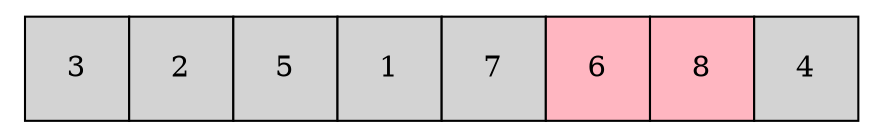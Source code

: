 digraph G
{
    shape = none
        label = <<table border="0" cellspacing="0">
        <tr>
        <td port="port0" width="50" height="50" border="1" bgcolor="lightgray">3</td>
        <td port="port2" width="50" height="50" border="1" bgcolor="lightgray">2</td>
        <td port="port3" width="50" height="50" border="1" bgcolor="lightgray">5</td>
        <td port="port4" width="50" height="50" border="1" bgcolor="lightgray">1</td>
        <td port="port1" width="50" height="50" border="1" bgcolor="lightgray">7</td>
        <td port="port6" width="50" height="50" border="1" bgcolor="lightpink">6</td>
        <td port="port5" width="50" height="50" border="1" bgcolor="lightpink">8</td>
        <td port="port7" width="50" height="50" border="1" bgcolor="lightgray">4</td>
        </tr>
        </table>>
}

